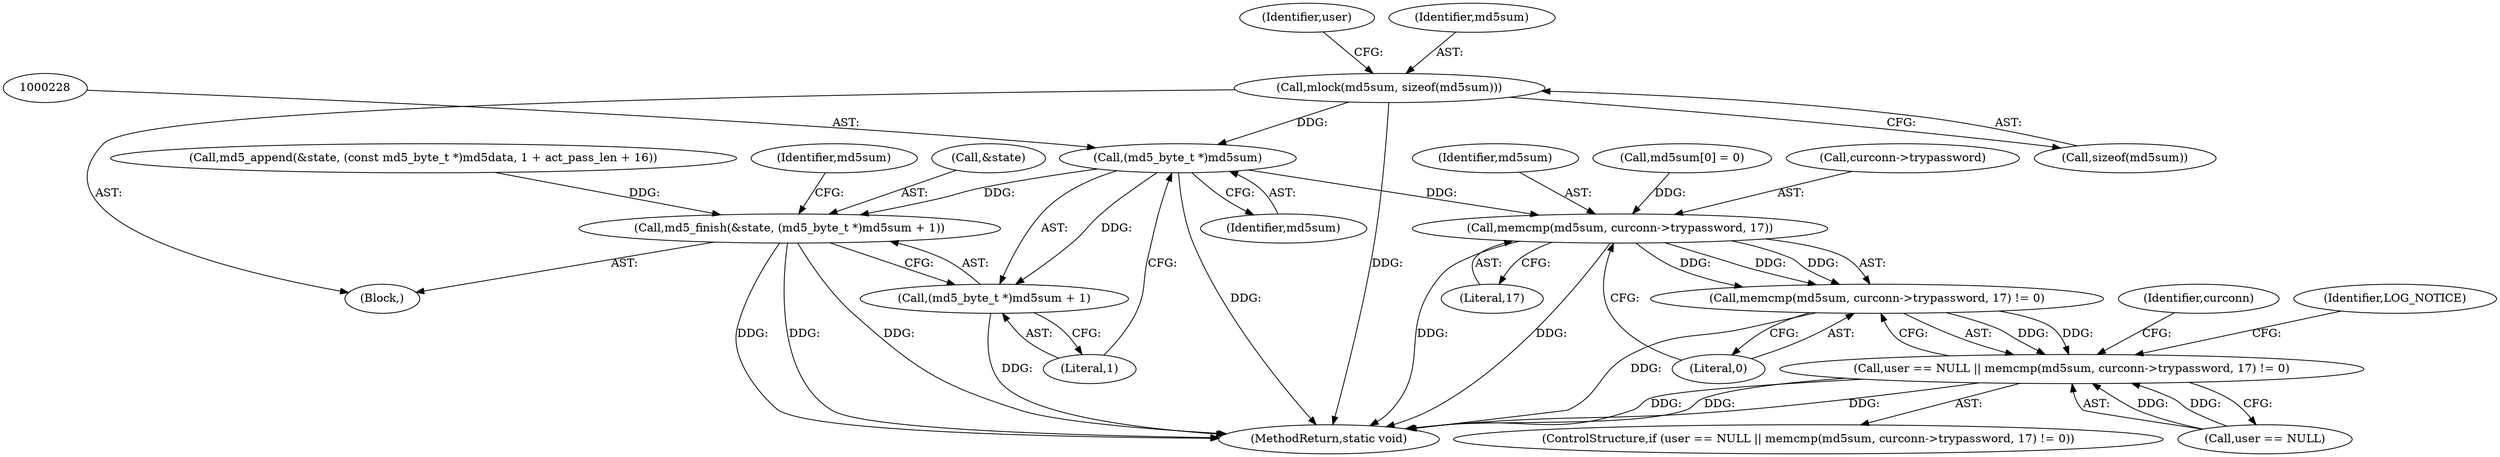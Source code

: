 digraph "0_MAC-Telnet_b69d11727d4f0f8cf719c79e3fb700f55ca03e9a_2@API" {
"1000153" [label="(Call,mlock(md5sum, sizeof(md5sum)))"];
"1000227" [label="(Call,(md5_byte_t *)md5sum)"];
"1000223" [label="(Call,md5_finish(&state, (md5_byte_t *)md5sum + 1))"];
"1000226" [label="(Call,(md5_byte_t *)md5sum + 1)"];
"1000280" [label="(Call,memcmp(md5sum, curconn->trypassword, 17))"];
"1000279" [label="(Call,memcmp(md5sum, curconn->trypassword, 17) != 0)"];
"1000275" [label="(Call,user == NULL || memcmp(md5sum, curconn->trypassword, 17) != 0)"];
"1000274" [label="(ControlStructure,if (user == NULL || memcmp(md5sum, curconn->trypassword, 17) != 0))"];
"1000160" [label="(Identifier,user)"];
"1000230" [label="(Literal,1)"];
"1000275" [label="(Call,user == NULL || memcmp(md5sum, curconn->trypassword, 17) != 0)"];
"1000280" [label="(Call,memcmp(md5sum, curconn->trypassword, 17))"];
"1000705" [label="(MethodReturn,static void)"];
"1000276" [label="(Call,user == NULL)"];
"1000227" [label="(Call,(md5_byte_t *)md5sum)"];
"1000306" [label="(Identifier,curconn)"];
"1000224" [label="(Call,&state)"];
"1000281" [label="(Identifier,md5sum)"];
"1000212" [label="(Call,md5_append(&state, (const md5_byte_t *)md5data, 1 + act_pass_len + 16))"];
"1000153" [label="(Call,mlock(md5sum, sizeof(md5sum)))"];
"1000231" [label="(Call,md5sum[0] = 0)"];
"1000285" [label="(Literal,17)"];
"1000226" [label="(Call,(md5_byte_t *)md5sum + 1)"];
"1000289" [label="(Identifier,LOG_NOTICE)"];
"1000155" [label="(Call,sizeof(md5sum))"];
"1000223" [label="(Call,md5_finish(&state, (md5_byte_t *)md5sum + 1))"];
"1000282" [label="(Call,curconn->trypassword)"];
"1000279" [label="(Call,memcmp(md5sum, curconn->trypassword, 17) != 0)"];
"1000233" [label="(Identifier,md5sum)"];
"1000154" [label="(Identifier,md5sum)"];
"1000229" [label="(Identifier,md5sum)"];
"1000286" [label="(Literal,0)"];
"1000147" [label="(Block,)"];
"1000153" -> "1000147"  [label="AST: "];
"1000153" -> "1000155"  [label="CFG: "];
"1000154" -> "1000153"  [label="AST: "];
"1000155" -> "1000153"  [label="AST: "];
"1000160" -> "1000153"  [label="CFG: "];
"1000153" -> "1000705"  [label="DDG: "];
"1000153" -> "1000227"  [label="DDG: "];
"1000227" -> "1000226"  [label="AST: "];
"1000227" -> "1000229"  [label="CFG: "];
"1000228" -> "1000227"  [label="AST: "];
"1000229" -> "1000227"  [label="AST: "];
"1000230" -> "1000227"  [label="CFG: "];
"1000227" -> "1000705"  [label="DDG: "];
"1000227" -> "1000223"  [label="DDG: "];
"1000227" -> "1000226"  [label="DDG: "];
"1000227" -> "1000280"  [label="DDG: "];
"1000223" -> "1000147"  [label="AST: "];
"1000223" -> "1000226"  [label="CFG: "];
"1000224" -> "1000223"  [label="AST: "];
"1000226" -> "1000223"  [label="AST: "];
"1000233" -> "1000223"  [label="CFG: "];
"1000223" -> "1000705"  [label="DDG: "];
"1000223" -> "1000705"  [label="DDG: "];
"1000223" -> "1000705"  [label="DDG: "];
"1000212" -> "1000223"  [label="DDG: "];
"1000226" -> "1000230"  [label="CFG: "];
"1000230" -> "1000226"  [label="AST: "];
"1000226" -> "1000705"  [label="DDG: "];
"1000280" -> "1000279"  [label="AST: "];
"1000280" -> "1000285"  [label="CFG: "];
"1000281" -> "1000280"  [label="AST: "];
"1000282" -> "1000280"  [label="AST: "];
"1000285" -> "1000280"  [label="AST: "];
"1000286" -> "1000280"  [label="CFG: "];
"1000280" -> "1000705"  [label="DDG: "];
"1000280" -> "1000705"  [label="DDG: "];
"1000280" -> "1000279"  [label="DDG: "];
"1000280" -> "1000279"  [label="DDG: "];
"1000280" -> "1000279"  [label="DDG: "];
"1000231" -> "1000280"  [label="DDG: "];
"1000279" -> "1000275"  [label="AST: "];
"1000279" -> "1000286"  [label="CFG: "];
"1000286" -> "1000279"  [label="AST: "];
"1000275" -> "1000279"  [label="CFG: "];
"1000279" -> "1000705"  [label="DDG: "];
"1000279" -> "1000275"  [label="DDG: "];
"1000279" -> "1000275"  [label="DDG: "];
"1000275" -> "1000274"  [label="AST: "];
"1000275" -> "1000276"  [label="CFG: "];
"1000276" -> "1000275"  [label="AST: "];
"1000289" -> "1000275"  [label="CFG: "];
"1000306" -> "1000275"  [label="CFG: "];
"1000275" -> "1000705"  [label="DDG: "];
"1000275" -> "1000705"  [label="DDG: "];
"1000275" -> "1000705"  [label="DDG: "];
"1000276" -> "1000275"  [label="DDG: "];
"1000276" -> "1000275"  [label="DDG: "];
}
